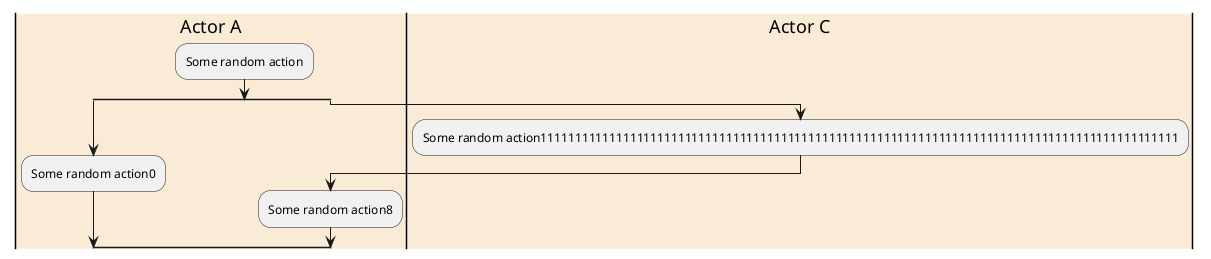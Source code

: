 {
  "sha1": "9ug6u3q3wg7ogp7gbrextqshqy64xs4",
  "insertion": {
    "when": "2024-05-30T20:48:21.774Z",
    "url": "https://forum.plantuml.net/11010/activity-diagram-swimlanes-generates-diagram-whitespace",
    "user": "plantuml@gmail.com"
  }
}
@startuml
|#AntiqueWhite|Actor A|
|#AntiqueWhite|Actor C|
|Actor A|
:Some random action;

split
        |Actor A|
        :Some random action0;
split again
        |Actor C|
        :Some random action111111111111111111111111111111111111111111111111111111111111111111111111111111111111111111111;
        
        |Actor A|
        :Some random action8;
end split

@enduml
